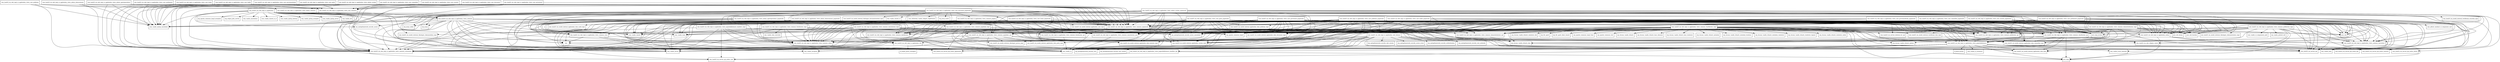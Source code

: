 digraph citizen_intelligence_agency_2018_10_18_SNAPSHOT_package_dependencies {
  node [shape = box, fontsize=10.0];
  com_hack23_cia_web_impl_ui_application -> com_hack23_cia_model_internal_application_system_impl;
  com_hack23_cia_web_impl_ui_application -> com_hack23_cia_service_api;
  com_hack23_cia_web_impl_ui_application -> com_hack23_cia_service_api_action_application;
  com_hack23_cia_web_impl_ui_application -> com_hack23_cia_service_api_action_common;
  com_hack23_cia_web_impl_ui_application -> com_hack23_cia_web_impl_ui_application_util;
  com_hack23_cia_web_impl_ui_application -> com_hack23_cia_web_impl_ui_application_views_common;
  com_hack23_cia_web_impl_ui_application -> com_hack23_cia_web_impl_ui_application_views_common_viewnames;
  com_hack23_cia_web_impl_ui_application -> com_vaadin_annotations;
  com_hack23_cia_web_impl_ui_application -> com_vaadin_navigator;
  com_hack23_cia_web_impl_ui_application -> com_vaadin_server;
  com_hack23_cia_web_impl_ui_application -> com_vaadin_shared;
  com_hack23_cia_web_impl_ui_application -> com_vaadin_shared_ui_ui;
  com_hack23_cia_web_impl_ui_application -> com_vaadin_spring_annotation;
  com_hack23_cia_web_impl_ui_application -> com_vaadin_spring_internal;
  com_hack23_cia_web_impl_ui_application -> com_vaadin_spring_navigator;
  com_hack23_cia_web_impl_ui_application -> com_vaadin_spring_server;
  com_hack23_cia_web_impl_ui_application -> com_vaadin_ui;
  com_hack23_cia_web_impl_ui_application -> com_vaadin_util;
  com_hack23_cia_web_impl_ui_application -> java_lang_invoke;
  com_hack23_cia_web_impl_ui_application -> org_apache_commons_lang3_exception;
  com_hack23_cia_web_impl_ui_application -> org_eclipse_jetty_servlet;
  com_hack23_cia_web_impl_ui_application -> org_springframework_security_access;
  com_hack23_cia_web_impl_ui_application_action -> com_hack23_cia_model_internal_application_system_impl;
  com_hack23_cia_web_impl_ui_application_action -> com_hack23_cia_service_api;
  com_hack23_cia_web_impl_ui_application_action -> com_hack23_cia_service_api_action_application;
  com_hack23_cia_web_impl_ui_application_action -> com_hack23_cia_service_api_action_common;
  com_hack23_cia_web_impl_ui_application_action -> com_hack23_cia_web_impl_ui_application_util;
  com_hack23_cia_web_impl_ui_application_action -> java_lang;
  com_hack23_cia_web_impl_ui_application_util -> com_vaadin_server;
  com_hack23_cia_web_impl_ui_application_util -> nl_basjes_parse_useragent;
  com_hack23_cia_web_impl_ui_application_util -> org_springframework_security_core;
  com_hack23_cia_web_impl_ui_application_util -> org_springframework_security_core_context;
  com_hack23_cia_web_impl_ui_application_views_admin_agentoperations -> com_hack23_cia_web_impl_ui_application_views_admin_common;
  com_hack23_cia_web_impl_ui_application_views_admin_agentoperations -> com_hack23_cia_web_impl_ui_application_views_common_pagemode;
  com_hack23_cia_web_impl_ui_application_views_admin_agentoperations -> com_hack23_cia_web_impl_ui_application_views_common_viewnames;
  com_hack23_cia_web_impl_ui_application_views_admin_agentoperations -> com_vaadin_spring_annotation;
  com_hack23_cia_web_impl_ui_application_views_admin_agentoperations_pagemode -> com_hack23_cia_model_internal_application_data_impl;
  com_hack23_cia_web_impl_ui_application_views_admin_agentoperations_pagemode -> com_hack23_cia_model_internal_application_system_impl;
  com_hack23_cia_web_impl_ui_application_views_admin_agentoperations_pagemode -> com_hack23_cia_web_impl_ui_application_action;
  com_hack23_cia_web_impl_ui_application_views_admin_agentoperations_pagemode -> com_hack23_cia_web_impl_ui_application_views_common_labelfactory;
  com_hack23_cia_web_impl_ui_application_views_admin_agentoperations_pagemode -> com_hack23_cia_web_impl_ui_application_views_common_menufactory_api;
  com_hack23_cia_web_impl_ui_application_views_admin_agentoperations_pagemode -> com_hack23_cia_web_impl_ui_application_views_common_pagemode;
  com_hack23_cia_web_impl_ui_application_views_admin_agentoperations_pagemode -> com_hack23_cia_web_impl_ui_application_views_common_rows;
  com_hack23_cia_web_impl_ui_application_views_admin_agentoperations_pagemode -> com_hack23_cia_web_impl_ui_application_views_common_sizing;
  com_hack23_cia_web_impl_ui_application_views_admin_agentoperations_pagemode -> com_hack23_cia_web_impl_ui_application_views_common_viewnames;
  com_hack23_cia_web_impl_ui_application_views_admin_agentoperations_pagemode -> com_hack23_cia_web_impl_ui_application_views_pageclicklistener;
  com_hack23_cia_web_impl_ui_application_views_admin_agentoperations_pagemode -> com;
  com_hack23_cia_web_impl_ui_application_views_admin_agentoperations_pagemode -> com_vaadin_icons;
  com_hack23_cia_web_impl_ui_application_views_admin_agentoperations_pagemode -> com_vaadin_server;
  com_hack23_cia_web_impl_ui_application_views_admin_agentoperations_pagemode -> com_vaadin_shared;
  com_hack23_cia_web_impl_ui_application_views_admin_agentoperations_pagemode -> com_vaadin_ui;
  com_hack23_cia_web_impl_ui_application_views_admin_agentoperations_pagemode -> org_springframework_security_access_annotation;
  com_hack23_cia_web_impl_ui_application_views_admin_common -> com_hack23_cia_web_impl_ui_application_views_common;
  com_hack23_cia_web_impl_ui_application_views_admin_datasummary -> com_hack23_cia_web_impl_ui_application_views_admin_common;
  com_hack23_cia_web_impl_ui_application_views_admin_datasummary -> com_hack23_cia_web_impl_ui_application_views_common_pagemode;
  com_hack23_cia_web_impl_ui_application_views_admin_datasummary -> com_hack23_cia_web_impl_ui_application_views_common_viewnames;
  com_hack23_cia_web_impl_ui_application_views_admin_datasummary -> com_vaadin_spring_annotation;
  com_hack23_cia_web_impl_ui_application_views_admin_datasummary_pagemode -> com_hack23_cia_model_internal_application_data_audit_impl;
  com_hack23_cia_web_impl_ui_application_views_admin_datasummary_pagemode -> com_hack23_cia_service_api;
  com_hack23_cia_web_impl_ui_application_views_admin_datasummary_pagemode -> com_hack23_cia_service_api_action_admin;
  com_hack23_cia_web_impl_ui_application_views_admin_datasummary_pagemode -> com_hack23_cia_web_impl_ui_application_views_common_converters;
  com_hack23_cia_web_impl_ui_application_views_admin_datasummary_pagemode -> com_hack23_cia_web_impl_ui_application_views_common_gridfactory_api;
  com_hack23_cia_web_impl_ui_application_views_admin_datasummary_pagemode -> com_hack23_cia_web_impl_ui_application_views_common_labelfactory;
  com_hack23_cia_web_impl_ui_application_views_admin_datasummary_pagemode -> com_hack23_cia_web_impl_ui_application_views_common_menufactory_api;
  com_hack23_cia_web_impl_ui_application_views_admin_datasummary_pagemode -> com_hack23_cia_web_impl_ui_application_views_common_pagemode;
  com_hack23_cia_web_impl_ui_application_views_admin_datasummary_pagemode -> com_hack23_cia_web_impl_ui_application_views_common_rows;
  com_hack23_cia_web_impl_ui_application_views_admin_datasummary_pagemode -> com_hack23_cia_web_impl_ui_application_views_common_sizing;
  com_hack23_cia_web_impl_ui_application_views_admin_datasummary_pagemode -> com_hack23_cia_web_impl_ui_application_views_common_viewnames;
  com_hack23_cia_web_impl_ui_application_views_admin_datasummary_pagemode -> com_hack23_cia_web_impl_ui_application_views_pageclicklistener;
  com_hack23_cia_web_impl_ui_application_views_admin_datasummary_pagemode -> com;
  com_hack23_cia_web_impl_ui_application_views_admin_datasummary_pagemode -> com_vaadin_icons;
  com_hack23_cia_web_impl_ui_application_views_admin_datasummary_pagemode -> com_vaadin_server;
  com_hack23_cia_web_impl_ui_application_views_admin_datasummary_pagemode -> com_vaadin_shared;
  com_hack23_cia_web_impl_ui_application_views_admin_datasummary_pagemode -> com_vaadin_ui;
  com_hack23_cia_web_impl_ui_application_views_admin_datasummary_pagemode -> org_apache_commons_lang3;
  com_hack23_cia_web_impl_ui_application_views_admin_datasummary_pagemode -> org_springframework_security_access_annotation;
  com_hack23_cia_web_impl_ui_application_views_admin_system -> com_hack23_cia_web_impl_ui_application_views_admin_common;
  com_hack23_cia_web_impl_ui_application_views_admin_system -> com_hack23_cia_web_impl_ui_application_views_common_pagemode;
  com_hack23_cia_web_impl_ui_application_views_admin_system -> com_hack23_cia_web_impl_ui_application_views_common_viewnames;
  com_hack23_cia_web_impl_ui_application_views_admin_system -> com_vaadin_spring_annotation;
  com_hack23_cia_web_impl_ui_application_views_admin_system_pagemode -> com_hack23_cia_model_external_worldbank_countries_impl;
  com_hack23_cia_web_impl_ui_application_views_admin_system_pagemode -> com_hack23_cia_model_internal_application_system_impl;
  com_hack23_cia_web_impl_ui_application_views_admin_system_pagemode -> com_hack23_cia_model_internal_application_user_impl;
  com_hack23_cia_web_impl_ui_application_views_admin_system_pagemode -> com_hack23_cia_service_api;
  com_hack23_cia_web_impl_ui_application_views_admin_system_pagemode -> com_hack23_cia_service_api_action_admin;
  com_hack23_cia_web_impl_ui_application_views_admin_system_pagemode -> com_hack23_cia_web_impl_ui_application_action;
  com_hack23_cia_web_impl_ui_application_views_admin_system_pagemode -> com_hack23_cia_web_impl_ui_application_views_common_chartfactory_api;
  com_hack23_cia_web_impl_ui_application_views_admin_system_pagemode -> com_hack23_cia_web_impl_ui_application_views_common_converters;
  com_hack23_cia_web_impl_ui_application_views_admin_system_pagemode -> com_hack23_cia_web_impl_ui_application_views_common_formfactory_api;
  com_hack23_cia_web_impl_ui_application_views_admin_system_pagemode -> com_hack23_cia_web_impl_ui_application_views_common_gridfactory_api;
  com_hack23_cia_web_impl_ui_application_views_admin_system_pagemode -> com_hack23_cia_web_impl_ui_application_views_common_labelfactory;
  com_hack23_cia_web_impl_ui_application_views_admin_system_pagemode -> com_hack23_cia_web_impl_ui_application_views_common_menufactory_api;
  com_hack23_cia_web_impl_ui_application_views_admin_system_pagemode -> com_hack23_cia_web_impl_ui_application_views_common_pagemode;
  com_hack23_cia_web_impl_ui_application_views_admin_system_pagemode -> com_hack23_cia_web_impl_ui_application_views_common_paging;
  com_hack23_cia_web_impl_ui_application_views_admin_system_pagemode -> com_hack23_cia_web_impl_ui_application_views_common_rows;
  com_hack23_cia_web_impl_ui_application_views_admin_system_pagemode -> com_hack23_cia_web_impl_ui_application_views_common_sizing;
  com_hack23_cia_web_impl_ui_application_views_admin_system_pagemode -> com_hack23_cia_web_impl_ui_application_views_common_viewnames;
  com_hack23_cia_web_impl_ui_application_views_admin_system_pagemode -> com_hack23_cia_web_impl_ui_application_views_pageclicklistener;
  com_hack23_cia_web_impl_ui_application_views_admin_system_pagemode -> com;
  com_hack23_cia_web_impl_ui_application_views_admin_system_pagemode -> com_vaadin_icons;
  com_hack23_cia_web_impl_ui_application_views_admin_system_pagemode -> com_vaadin_server;
  com_hack23_cia_web_impl_ui_application_views_admin_system_pagemode -> com_vaadin_shared;
  com_hack23_cia_web_impl_ui_application_views_admin_system_pagemode -> com_vaadin_ui;
  com_hack23_cia_web_impl_ui_application_views_admin_system_pagemode -> org_springframework_security_access_annotation;
  com_hack23_cia_web_impl_ui_application_views_common -> com_hack23_cia_service_api_action_application;
  com_hack23_cia_web_impl_ui_application_views_common -> com_hack23_cia_web_impl_ui_application_action;
  com_hack23_cia_web_impl_ui_application_views_common -> com_hack23_cia_web_impl_ui_application_util;
  com_hack23_cia_web_impl_ui_application_views_common -> com_hack23_cia_web_impl_ui_application_views_common_labelfactory;
  com_hack23_cia_web_impl_ui_application_views_common -> com_hack23_cia_web_impl_ui_application_views_common_menufactory_api;
  com_hack23_cia_web_impl_ui_application_views_common -> com_hack23_cia_web_impl_ui_application_views_common_pagelinks_api;
  com_hack23_cia_web_impl_ui_application_views_common -> com_hack23_cia_web_impl_ui_application_views_common_pagemode;
  com_hack23_cia_web_impl_ui_application_views_common -> com_hack23_cia_web_impl_ui_application_views_common_sizing;
  com_hack23_cia_web_impl_ui_application_views_common -> com_hack23_cia_web_impl_ui_application_views_common_viewnames;
  com_hack23_cia_web_impl_ui_application_views_common -> com_hack23_cia_web_impl_ui_application_views_pageclicklistener;
  com_hack23_cia_web_impl_ui_application_views_common -> com_vaadin_icons;
  com_hack23_cia_web_impl_ui_application_views_common -> com_vaadin_navigator;
  com_hack23_cia_web_impl_ui_application_views_common -> com_vaadin_server;
  com_hack23_cia_web_impl_ui_application_views_common -> com_vaadin_shared;
  com_hack23_cia_web_impl_ui_application_views_common -> com_vaadin_spring_annotation;
  com_hack23_cia_web_impl_ui_application_views_common -> com_vaadin_ui;
  com_hack23_cia_web_impl_ui_application_views_common -> org_jsoup;
  com_hack23_cia_web_impl_ui_application_views_common -> org_jsoup_safety;
  com_hack23_cia_web_impl_ui_application_views_common -> org_springframework_security_access;
  com_hack23_cia_web_impl_ui_application_views_common_chartfactory_api -> com_hack23_cia_model_internal_application_data_committee_impl;
  com_hack23_cia_web_impl_ui_application_views_common_chartfactory_api -> com_hack23_cia_model_internal_application_data_impl;
  com_hack23_cia_web_impl_ui_application_views_common_chartfactory_api -> com_hack23_cia_web_widgets_charts;
  com_hack23_cia_web_impl_ui_application_views_common_chartfactory_api -> com_vaadin_ui;
  com_hack23_cia_web_impl_ui_application_views_common_chartfactory_api -> java_lang;
  com_hack23_cia_web_impl_ui_application_views_common_chartfactory_api -> org_dussan_vaadin_dcharts_data;
  com_hack23_cia_web_impl_ui_application_views_common_chartfactory_api -> org_dussan_vaadin_dcharts_options;
  com_hack23_cia_web_impl_ui_application_views_common_chartfactory_impl -> com_hack23_cia_model_external_riksdagen_person_impl;
  com_hack23_cia_web_impl_ui_application_views_common_chartfactory_impl -> com_hack23_cia_model_external_worldbank_data_impl;
  com_hack23_cia_web_impl_ui_application_views_common_chartfactory_impl -> com_hack23_cia_model_internal_application_data_committee_impl;
  com_hack23_cia_web_impl_ui_application_views_common_chartfactory_impl -> com_hack23_cia_model_internal_application_data_document_impl;
  com_hack23_cia_web_impl_ui_application_views_common_chartfactory_impl -> com_hack23_cia_model_internal_application_data_impl;
  com_hack23_cia_web_impl_ui_application_views_common_chartfactory_impl -> com_hack23_cia_model_internal_application_data_ministry_impl;
  com_hack23_cia_web_impl_ui_application_views_common_chartfactory_impl -> com_hack23_cia_model_internal_application_data_party_impl;
  com_hack23_cia_web_impl_ui_application_views_common_chartfactory_impl -> com_hack23_cia_service_api;
  com_hack23_cia_web_impl_ui_application_views_common_chartfactory_impl -> com_hack23_cia_service_external_esv_api;
  com_hack23_cia_web_impl_ui_application_views_common_chartfactory_impl -> com_hack23_cia_web_impl_ui_application_views_common_chartfactory_api;
  com_hack23_cia_web_impl_ui_application_views_common_chartfactory_impl -> com_hack23_cia_web_impl_ui_application_views_common_dataseriesfactory_api;
  com_hack23_cia_web_impl_ui_application_views_common_chartfactory_impl -> com_hack23_cia_web_impl_ui_application_views_common_sizing;
  com_hack23_cia_web_impl_ui_application_views_common_chartfactory_impl -> com_hack23_cia_web_widgets_charts;
  com_hack23_cia_web_impl_ui_application_views_common_chartfactory_impl -> com_vaadin_server;
  com_hack23_cia_web_impl_ui_application_views_common_chartfactory_impl -> com_vaadin_ui;
  com_hack23_cia_web_impl_ui_application_views_common_chartfactory_impl -> java_lang;
  com_hack23_cia_web_impl_ui_application_views_common_chartfactory_impl -> java_lang_invoke;
  com_hack23_cia_web_impl_ui_application_views_common_chartfactory_impl -> java_util;
  com_hack23_cia_web_impl_ui_application_views_common_chartfactory_impl -> java_util_function;
  com_hack23_cia_web_impl_ui_application_views_common_chartfactory_impl -> java_util_stream;
  com_hack23_cia_web_impl_ui_application_views_common_chartfactory_impl -> org_apache_commons_lang3;
  com_hack23_cia_web_impl_ui_application_views_common_chartfactory_impl -> org_apache_commons_lang3_time;
  com_hack23_cia_web_impl_ui_application_views_common_chartfactory_impl -> org_apache_commons_text;
  com_hack23_cia_web_impl_ui_application_views_common_chartfactory_impl -> org_dussan_vaadin_dcharts;
  com_hack23_cia_web_impl_ui_application_views_common_chartfactory_impl -> org_dussan_vaadin_dcharts_base_elements;
  com_hack23_cia_web_impl_ui_application_views_common_chartfactory_impl -> org_dussan_vaadin_dcharts_base_renderers;
  com_hack23_cia_web_impl_ui_application_views_common_chartfactory_impl -> org_dussan_vaadin_dcharts_data;
  com_hack23_cia_web_impl_ui_application_views_common_chartfactory_impl -> org_dussan_vaadin_dcharts_metadata;
  com_hack23_cia_web_impl_ui_application_views_common_chartfactory_impl -> org_dussan_vaadin_dcharts_metadata_locations;
  com_hack23_cia_web_impl_ui_application_views_common_chartfactory_impl -> org_dussan_vaadin_dcharts_metadata_renderers;
  com_hack23_cia_web_impl_ui_application_views_common_chartfactory_impl -> org_dussan_vaadin_dcharts_options;
  com_hack23_cia_web_impl_ui_application_views_common_chartfactory_impl -> org_dussan_vaadin_dcharts_renderers_legend;
  com_hack23_cia_web_impl_ui_application_views_common_chartfactory_impl -> org_dussan_vaadin_dcharts_renderers_series;
  com_hack23_cia_web_impl_ui_application_views_common_chartfactory_impl -> org_dussan_vaadin_dcharts_renderers_tick;
  com_hack23_cia_web_impl_ui_application_views_common_chartfactory_impl -> org_tltv_gantt;
  com_hack23_cia_web_impl_ui_application_views_common_chartfactory_impl -> org_tltv_gantt_client_shared;
  com_hack23_cia_web_impl_ui_application_views_common_converters -> com_vaadin_data;
  com_hack23_cia_web_impl_ui_application_views_common_converters -> java_lang;
  com_hack23_cia_web_impl_ui_application_views_common_dataseriesfactory_api -> org_dussan_vaadin_dcharts_data;
  com_hack23_cia_web_impl_ui_application_views_common_dataseriesfactory_impl -> com_hack23_cia_model_external_riksdagen_dokumentstatus_impl;
  com_hack23_cia_web_impl_ui_application_views_common_dataseriesfactory_impl -> com_hack23_cia_model_internal_application_data_committee_impl;
  com_hack23_cia_web_impl_ui_application_views_common_dataseriesfactory_impl -> com_hack23_cia_model_internal_application_data_ministry_impl;
  com_hack23_cia_web_impl_ui_application_views_common_dataseriesfactory_impl -> com_hack23_cia_model_internal_application_data_party_impl;
  com_hack23_cia_web_impl_ui_application_views_common_dataseriesfactory_impl -> com_hack23_cia_service_api;
  com_hack23_cia_web_impl_ui_application_views_common_dataseriesfactory_impl -> com_hack23_cia_web_impl_ui_application_views_common_dataseriesfactory_api;
  com_hack23_cia_web_impl_ui_application_views_common_dataseriesfactory_impl -> java_lang_invoke;
  com_hack23_cia_web_impl_ui_application_views_common_dataseriesfactory_impl -> java_util;
  com_hack23_cia_web_impl_ui_application_views_common_dataseriesfactory_impl -> java_util_function;
  com_hack23_cia_web_impl_ui_application_views_common_dataseriesfactory_impl -> java_util_stream;
  com_hack23_cia_web_impl_ui_application_views_common_dataseriesfactory_impl -> org_dussan_vaadin_dcharts_data;
  com_hack23_cia_web_impl_ui_application_views_common_formfactory_api -> com_vaadin_ui;
  com_hack23_cia_web_impl_ui_application_views_common_formfactory_impl -> com_hack23_cia_web_impl_ui_application_views_common_formfactory_api;
  com_hack23_cia_web_impl_ui_application_views_common_formfactory_impl -> com_hack23_cia_web_impl_ui_application_views_common_sizing;
  com_hack23_cia_web_impl_ui_application_views_common_formfactory_impl -> com_hack23_cia_web_impl_ui_application_views_pageclicklistener;
  com_hack23_cia_web_impl_ui_application_views_common_formfactory_impl -> com_vaadin_data;
  com_hack23_cia_web_impl_ui_application_views_common_formfactory_impl -> com_vaadin_data_converter;
  com_hack23_cia_web_impl_ui_application_views_common_formfactory_impl -> com_vaadin_icons;
  com_hack23_cia_web_impl_ui_application_views_common_formfactory_impl -> com_vaadin_server;
  com_hack23_cia_web_impl_ui_application_views_common_formfactory_impl -> com_vaadin_shared;
  com_hack23_cia_web_impl_ui_application_views_common_formfactory_impl -> com_vaadin_ui;
  com_hack23_cia_web_impl_ui_application_views_common_formfactory_impl -> java_lang_invoke;
  com_hack23_cia_web_impl_ui_application_views_common_gridfactory_api -> com_hack23_cia_web_impl_ui_application_views_common_converters;
  com_hack23_cia_web_impl_ui_application_views_common_gridfactory_api -> com_hack23_cia_web_impl_ui_application_views_pageclicklistener;
  com_hack23_cia_web_impl_ui_application_views_common_gridfactory_api -> com_vaadin_ui;
  com_hack23_cia_web_impl_ui_application_views_common_gridfactory_impl -> com_hack23_cia_web_impl_ui_application_views_common_converters;
  com_hack23_cia_web_impl_ui_application_views_common_gridfactory_impl -> com_hack23_cia_web_impl_ui_application_views_common_gridfactory_api;
  com_hack23_cia_web_impl_ui_application_views_common_gridfactory_impl -> com_hack23_cia_web_impl_ui_application_views_common_sizing;
  com_hack23_cia_web_impl_ui_application_views_common_gridfactory_impl -> com_hack23_cia_web_impl_ui_application_views_pageclicklistener;
  com_hack23_cia_web_impl_ui_application_views_common_gridfactory_impl -> com_vaadin_data;
  com_hack23_cia_web_impl_ui_application_views_common_gridfactory_impl -> com_vaadin_event_selection;
  com_hack23_cia_web_impl_ui_application_views_common_gridfactory_impl -> com_vaadin_shared;
  com_hack23_cia_web_impl_ui_application_views_common_gridfactory_impl -> com_vaadin_ui;
  com_hack23_cia_web_impl_ui_application_views_common_gridfactory_impl -> com_vaadin_ui_components_grid;
  com_hack23_cia_web_impl_ui_application_views_common_gridfactory_impl -> java_lang;
  com_hack23_cia_web_impl_ui_application_views_common_gridfactory_impl -> java_lang_invoke;
  com_hack23_cia_web_impl_ui_application_views_common_gridfactory_impl -> java_util;
  com_hack23_cia_web_impl_ui_application_views_common_gridfactory_impl -> java_util_function;
  com_hack23_cia_web_impl_ui_application_views_common_gridfactory_impl -> java_util_stream;
  com_hack23_cia_web_impl_ui_application_views_common_gridfactory_impl -> org_vaadin_gridutil_cell;
  com_hack23_cia_web_impl_ui_application_views_common_labelfactory -> com_hack23_cia_web_impl_ui_application_views_common_sizing;
  com_hack23_cia_web_impl_ui_application_views_common_labelfactory -> com_vaadin_ui;
  com_hack23_cia_web_impl_ui_application_views_common_menufactory_api -> com_vaadin_ui;
  com_hack23_cia_web_impl_ui_application_views_common_menufactory_impl -> com_hack23_cia_model_internal_application_data_impl;
  com_hack23_cia_web_impl_ui_application_views_common_menufactory_impl -> com_hack23_cia_service_api;
  com_hack23_cia_web_impl_ui_application_views_common_menufactory_impl -> com_hack23_cia_web_impl_ui_application_util;
  com_hack23_cia_web_impl_ui_application_views_common_menufactory_impl -> com_hack23_cia_web_impl_ui_application_views_common_menufactory_api;
  com_hack23_cia_web_impl_ui_application_views_common_menufactory_impl -> com_hack23_cia_web_impl_ui_application_views_common_pagelinks_api;
  com_hack23_cia_web_impl_ui_application_views_common_menufactory_impl -> com_hack23_cia_web_impl_ui_application_views_common_rows;
  com_hack23_cia_web_impl_ui_application_views_common_menufactory_impl -> com_hack23_cia_web_impl_ui_application_views_common_sizing;
  com_hack23_cia_web_impl_ui_application_views_common_menufactory_impl -> com_hack23_cia_web_impl_ui_application_views_common_viewnames;
  com_hack23_cia_web_impl_ui_application_views_common_menufactory_impl -> com;
  com_hack23_cia_web_impl_ui_application_views_common_menufactory_impl -> com_vaadin_icons;
  com_hack23_cia_web_impl_ui_application_views_common_menufactory_impl -> com_vaadin_server;
  com_hack23_cia_web_impl_ui_application_views_common_menufactory_impl -> com_vaadin_shared;
  com_hack23_cia_web_impl_ui_application_views_common_menufactory_impl -> com_vaadin_ui;
  com_hack23_cia_web_impl_ui_application_views_common_menufactory_impl -> java_lang_invoke;
  com_hack23_cia_web_impl_ui_application_views_common_menufactory_impl -> java_util_function;
  com_hack23_cia_web_impl_ui_application_views_common_menufactory_impl -> java_util_stream;
  com_hack23_cia_web_impl_ui_application_views_common_pagelinks_api -> com_hack23_cia_model_external_riksdagen_person_impl;
  com_hack23_cia_web_impl_ui_application_views_common_pagelinks_api -> com_hack23_cia_model_internal_application_data_committee_impl;
  com_hack23_cia_web_impl_ui_application_views_common_pagelinks_api -> com_hack23_cia_model_internal_application_data_ministry_impl;
  com_hack23_cia_web_impl_ui_application_views_common_pagelinks_api -> com_hack23_cia_model_internal_application_data_party_impl;
  com_hack23_cia_web_impl_ui_application_views_common_pagelinks_api -> com_hack23_cia_web_impl_ui_application_views_common_viewnames;
  com_hack23_cia_web_impl_ui_application_views_common_pagelinks_api -> com_vaadin_navigator;
  com_hack23_cia_web_impl_ui_application_views_common_pagelinks_api -> com_vaadin_ui;
  com_hack23_cia_web_impl_ui_application_views_common_pagelinks_impl -> com_hack23_cia_model_external_riksdagen_person_impl;
  com_hack23_cia_web_impl_ui_application_views_common_pagelinks_impl -> com_hack23_cia_model_internal_application_data_committee_impl;
  com_hack23_cia_web_impl_ui_application_views_common_pagelinks_impl -> com_hack23_cia_model_internal_application_data_ministry_impl;
  com_hack23_cia_web_impl_ui_application_views_common_pagelinks_impl -> com_hack23_cia_model_internal_application_data_party_impl;
  com_hack23_cia_web_impl_ui_application_views_common_pagelinks_impl -> com_hack23_cia_web_impl_ui_application_action;
  com_hack23_cia_web_impl_ui_application_views_common_pagelinks_impl -> com_hack23_cia_web_impl_ui_application_views_common_pagelinks_api;
  com_hack23_cia_web_impl_ui_application_views_common_pagelinks_impl -> com_hack23_cia_web_impl_ui_application_views_common_viewnames;
  com_hack23_cia_web_impl_ui_application_views_common_pagelinks_impl -> com_vaadin_icons;
  com_hack23_cia_web_impl_ui_application_views_common_pagelinks_impl -> com_vaadin_server;
  com_hack23_cia_web_impl_ui_application_views_common_pagelinks_impl -> com_vaadin_ui;
  com_hack23_cia_web_impl_ui_application_views_common_pagemode -> com_hack23_cia_model_internal_application_system_impl;
  com_hack23_cia_web_impl_ui_application_views_common_pagemode -> com_hack23_cia_service_api;
  com_hack23_cia_web_impl_ui_application_views_common_pagemode -> com_hack23_cia_service_api_action_application;
  com_hack23_cia_web_impl_ui_application_views_common_pagemode -> com_hack23_cia_web_impl_ui_application_action;
  com_hack23_cia_web_impl_ui_application_views_common_pagemode -> com_hack23_cia_web_impl_ui_application_views_common_chartfactory_api;
  com_hack23_cia_web_impl_ui_application_views_common_pagemode -> com_hack23_cia_web_impl_ui_application_views_common_formfactory_api;
  com_hack23_cia_web_impl_ui_application_views_common_pagemode -> com_hack23_cia_web_impl_ui_application_views_common_gridfactory_api;
  com_hack23_cia_web_impl_ui_application_views_common_pagemode -> com_hack23_cia_web_impl_ui_application_views_common_labelfactory;
  com_hack23_cia_web_impl_ui_application_views_common_pagemode -> com_hack23_cia_web_impl_ui_application_views_common_menufactory_api;
  com_hack23_cia_web_impl_ui_application_views_common_pagemode -> com_hack23_cia_web_impl_ui_application_views_common_pagelinks_api;
  com_hack23_cia_web_impl_ui_application_views_common_pagemode -> com_hack23_cia_web_impl_ui_application_views_common_rows;
  com_hack23_cia_web_impl_ui_application_views_common_pagemode -> com_hack23_cia_web_impl_ui_application_views_common_sizing;
  com_hack23_cia_web_impl_ui_application_views_common_pagemode -> com_hack23_cia_web_impl_ui_application_views_common_viewnames;
  com_hack23_cia_web_impl_ui_application_views_common_pagemode -> com_hack23_cia_web_impl_ui_application_views_pageclicklistener;
  com_hack23_cia_web_impl_ui_application_views_common_pagemode -> com;
  com_hack23_cia_web_impl_ui_application_views_common_pagemode -> com_vaadin_icons;
  com_hack23_cia_web_impl_ui_application_views_common_pagemode -> com_vaadin_server;
  com_hack23_cia_web_impl_ui_application_views_common_pagemode -> com_vaadin_ui;
  com_hack23_cia_web_impl_ui_application_views_common_pagemode -> org_apache_commons_lang3;
  com_hack23_cia_web_impl_ui_application_views_common_pagemode -> org_springframework_security_access_annotation;
  com_hack23_cia_web_impl_ui_application_views_common_paging -> com_hack23_cia_web_impl_ui_application_views_common_pagelinks_api;
  com_hack23_cia_web_impl_ui_application_views_common_paging -> com_hack23_cia_web_impl_ui_application_views_common_pagelinks_impl;
  com_hack23_cia_web_impl_ui_application_views_common_paging -> com_hack23_cia_web_impl_ui_application_views_common_sizing;
  com_hack23_cia_web_impl_ui_application_views_common_paging -> com_vaadin_ui;
  com_hack23_cia_web_impl_ui_application_views_common_rows -> com_hack23_cia_web_impl_ui_application_views_common_sizing;
  com_hack23_cia_web_impl_ui_application_views_common_rows -> com;
  com_hack23_cia_web_impl_ui_application_views_common_rows -> com_vaadin_server;
  com_hack23_cia_web_impl_ui_application_views_common_rows -> com_vaadin_ui;
  com_hack23_cia_web_impl_ui_application_views_pageclicklistener -> com_hack23_cia_model_internal_application_data_impl;
  com_hack23_cia_web_impl_ui_application_views_pageclicklistener -> com_hack23_cia_service_api;
  com_hack23_cia_web_impl_ui_application_views_pageclicklistener -> com_hack23_cia_service_api_action_admin;
  com_hack23_cia_web_impl_ui_application_views_pageclicklistener -> com_hack23_cia_service_api_action_application;
  com_hack23_cia_web_impl_ui_application_views_pageclicklistener -> com_hack23_cia_service_api_action_common;
  com_hack23_cia_web_impl_ui_application_views_pageclicklistener -> com_hack23_cia_service_api_action_kpi;
  com_hack23_cia_web_impl_ui_application_views_pageclicklistener -> com_hack23_cia_service_api_action_user;
  com_hack23_cia_web_impl_ui_application_views_pageclicklistener -> com_hack23_cia_web_impl_ui_application_views_common_viewnames;
  com_hack23_cia_web_impl_ui_application_views_pageclicklistener -> com_hack23_cia_web_impl_ui_application_views_pageclicklisteners_handlers_api;
  com_hack23_cia_web_impl_ui_application_views_pageclicklistener -> com_vaadin_data;
  com_hack23_cia_web_impl_ui_application_views_pageclicklistener -> com_vaadin_event_selection;
  com_hack23_cia_web_impl_ui_application_views_pageclicklistener -> com_vaadin_navigator;
  com_hack23_cia_web_impl_ui_application_views_pageclicklistener -> com_vaadin_server;
  com_hack23_cia_web_impl_ui_application_views_pageclicklistener -> com_vaadin_ui;
  com_hack23_cia_web_impl_ui_application_views_pageclicklistener -> com_vaadin_ui_renderers;
  com_hack23_cia_web_impl_ui_application_views_pageclicklistener -> fi_jasoft_qrcode;
  com_hack23_cia_web_impl_ui_application_views_pageclicklistener -> java_lang;
  com_hack23_cia_web_impl_ui_application_views_pageclicklisteners_handlers_api -> com_hack23_cia_service_api_action_user;
  com_hack23_cia_web_impl_ui_application_views_pageclicklisteners_handlers_api -> java_lang;
  com_hack23_cia_web_impl_ui_application_views_pageclicklisteners_handlers_impl -> com_hack23_cia_model_external_riksdagen_dokumentlista_impl;
  com_hack23_cia_web_impl_ui_application_views_pageclicklisteners_handlers_impl -> com_hack23_cia_service_api_action_user;
  com_hack23_cia_web_impl_ui_application_views_pageclicklisteners_handlers_impl -> com_hack23_cia_web_impl_ui_application_views_common_converters;
  com_hack23_cia_web_impl_ui_application_views_pageclicklisteners_handlers_impl -> com_hack23_cia_web_impl_ui_application_views_common_gridfactory_api;
  com_hack23_cia_web_impl_ui_application_views_pageclicklisteners_handlers_impl -> com_hack23_cia_web_impl_ui_application_views_common_sizing;
  com_hack23_cia_web_impl_ui_application_views_pageclicklisteners_handlers_impl -> com_hack23_cia_web_impl_ui_application_views_common_viewnames;
  com_hack23_cia_web_impl_ui_application_views_pageclicklisteners_handlers_impl -> com_hack23_cia_web_impl_ui_application_views_pageclicklistener;
  com_hack23_cia_web_impl_ui_application_views_pageclicklisteners_handlers_impl -> com_hack23_cia_web_impl_ui_application_views_pageclicklisteners_handlers_api;
  com_hack23_cia_web_impl_ui_application_views_pageclicklisteners_handlers_impl -> com_vaadin_ui;
  com_hack23_cia_web_impl_ui_application_views_user_ballot -> com_hack23_cia_web_impl_ui_application_views_common_pagemode;
  com_hack23_cia_web_impl_ui_application_views_user_ballot -> com_hack23_cia_web_impl_ui_application_views_common_viewnames;
  com_hack23_cia_web_impl_ui_application_views_user_ballot -> com_hack23_cia_web_impl_ui_application_views_user_common;
  com_hack23_cia_web_impl_ui_application_views_user_ballot -> com_vaadin_spring_annotation;
  com_hack23_cia_web_impl_ui_application_views_user_ballot_pagemode -> com_hack23_cia_model_internal_application_data_committee_impl;
  com_hack23_cia_web_impl_ui_application_views_user_ballot_pagemode -> com_hack23_cia_model_internal_application_system_impl;
  com_hack23_cia_web_impl_ui_application_views_user_ballot_pagemode -> com_hack23_cia_service_api;
  com_hack23_cia_web_impl_ui_application_views_user_ballot_pagemode -> com_hack23_cia_web_impl_ui_application_action;
  com_hack23_cia_web_impl_ui_application_views_user_ballot_pagemode -> com_hack23_cia_web_impl_ui_application_views_common_chartfactory_api;
  com_hack23_cia_web_impl_ui_application_views_user_ballot_pagemode -> com_hack23_cia_web_impl_ui_application_views_common_converters;
  com_hack23_cia_web_impl_ui_application_views_user_ballot_pagemode -> com_hack23_cia_web_impl_ui_application_views_common_formfactory_api;
  com_hack23_cia_web_impl_ui_application_views_user_ballot_pagemode -> com_hack23_cia_web_impl_ui_application_views_common_gridfactory_api;
  com_hack23_cia_web_impl_ui_application_views_user_ballot_pagemode -> com_hack23_cia_web_impl_ui_application_views_common_labelfactory;
  com_hack23_cia_web_impl_ui_application_views_user_ballot_pagemode -> com_hack23_cia_web_impl_ui_application_views_common_menufactory_api;
  com_hack23_cia_web_impl_ui_application_views_user_ballot_pagemode -> com_hack23_cia_web_impl_ui_application_views_common_pagemode;
  com_hack23_cia_web_impl_ui_application_views_user_ballot_pagemode -> com_hack23_cia_web_impl_ui_application_views_common_sizing;
  com_hack23_cia_web_impl_ui_application_views_user_ballot_pagemode -> com_hack23_cia_web_impl_ui_application_views_common_viewnames;
  com_hack23_cia_web_impl_ui_application_views_user_ballot_pagemode -> com_hack23_cia_web_impl_ui_application_views_pageclicklistener;
  com_hack23_cia_web_impl_ui_application_views_user_ballot_pagemode -> com_vaadin_server;
  com_hack23_cia_web_impl_ui_application_views_user_ballot_pagemode -> com_vaadin_ui;
  com_hack23_cia_web_impl_ui_application_views_user_ballot_pagemode -> java_lang_invoke;
  com_hack23_cia_web_impl_ui_application_views_user_ballot_pagemode -> java_util_function;
  com_hack23_cia_web_impl_ui_application_views_user_ballot_pagemode -> org_apache_commons_lang3;
  com_hack23_cia_web_impl_ui_application_views_user_ballot_pagemode -> org_springframework_security_access_annotation;
  com_hack23_cia_web_impl_ui_application_views_user_committee -> com_hack23_cia_web_impl_ui_application_views_common_pagemode;
  com_hack23_cia_web_impl_ui_application_views_user_committee -> com_hack23_cia_web_impl_ui_application_views_common_viewnames;
  com_hack23_cia_web_impl_ui_application_views_user_committee -> com_hack23_cia_web_impl_ui_application_views_user_common;
  com_hack23_cia_web_impl_ui_application_views_user_committee -> com_vaadin_spring_annotation;
  com_hack23_cia_web_impl_ui_application_views_user_committee_pagemode -> com_hack23_cia_model_internal_application_data_committee_impl;
  com_hack23_cia_web_impl_ui_application_views_user_committee_pagemode -> com_hack23_cia_model_internal_application_data_document_impl;
  com_hack23_cia_web_impl_ui_application_views_user_committee_pagemode -> com_hack23_cia_model_internal_application_system_impl;
  com_hack23_cia_web_impl_ui_application_views_user_committee_pagemode -> com_hack23_cia_service_api;
  com_hack23_cia_web_impl_ui_application_views_user_committee_pagemode -> com_hack23_cia_web_impl_ui_application_action;
  com_hack23_cia_web_impl_ui_application_views_user_committee_pagemode -> com_hack23_cia_web_impl_ui_application_views_common_chartfactory_api;
  com_hack23_cia_web_impl_ui_application_views_user_committee_pagemode -> com_hack23_cia_web_impl_ui_application_views_common_converters;
  com_hack23_cia_web_impl_ui_application_views_user_committee_pagemode -> com_hack23_cia_web_impl_ui_application_views_common_dataseriesfactory_api;
  com_hack23_cia_web_impl_ui_application_views_user_committee_pagemode -> com_hack23_cia_web_impl_ui_application_views_common_formfactory_api;
  com_hack23_cia_web_impl_ui_application_views_user_committee_pagemode -> com_hack23_cia_web_impl_ui_application_views_common_gridfactory_api;
  com_hack23_cia_web_impl_ui_application_views_user_committee_pagemode -> com_hack23_cia_web_impl_ui_application_views_common_labelfactory;
  com_hack23_cia_web_impl_ui_application_views_user_committee_pagemode -> com_hack23_cia_web_impl_ui_application_views_common_menufactory_api;
  com_hack23_cia_web_impl_ui_application_views_user_committee_pagemode -> com_hack23_cia_web_impl_ui_application_views_common_pagelinks_api;
  com_hack23_cia_web_impl_ui_application_views_user_committee_pagemode -> com_hack23_cia_web_impl_ui_application_views_common_pagemode;
  com_hack23_cia_web_impl_ui_application_views_user_committee_pagemode -> com_hack23_cia_web_impl_ui_application_views_common_sizing;
  com_hack23_cia_web_impl_ui_application_views_user_committee_pagemode -> com_hack23_cia_web_impl_ui_application_views_common_viewnames;
  com_hack23_cia_web_impl_ui_application_views_user_committee_pagemode -> com_hack23_cia_web_impl_ui_application_views_pageclicklistener;
  com_hack23_cia_web_impl_ui_application_views_user_committee_pagemode -> com_hack23_cia_web_widgets_charts;
  com_hack23_cia_web_impl_ui_application_views_user_committee_pagemode -> com_vaadin_data;
  com_hack23_cia_web_impl_ui_application_views_user_committee_pagemode -> com_vaadin_shared;
  com_hack23_cia_web_impl_ui_application_views_user_committee_pagemode -> com_vaadin_ui;
  com_hack23_cia_web_impl_ui_application_views_user_committee_pagemode -> java_lang_invoke;
  com_hack23_cia_web_impl_ui_application_views_user_committee_pagemode -> java_util;
  com_hack23_cia_web_impl_ui_application_views_user_committee_pagemode -> java_util_function;
  com_hack23_cia_web_impl_ui_application_views_user_committee_pagemode -> java_util_stream;
  com_hack23_cia_web_impl_ui_application_views_user_committee_pagemode -> org_apache_commons_lang3;
  com_hack23_cia_web_impl_ui_application_views_user_committee_pagemode -> org_dussan_vaadin_dcharts_data;
  com_hack23_cia_web_impl_ui_application_views_user_committee_pagemode -> org_springframework_security_access_annotation;
  com_hack23_cia_web_impl_ui_application_views_user_common -> com_hack23_cia_web_impl_ui_application_views_common;
  com_hack23_cia_web_impl_ui_application_views_user_country -> com_hack23_cia_web_impl_ui_application_views_common_pagemode;
  com_hack23_cia_web_impl_ui_application_views_user_country -> com_hack23_cia_web_impl_ui_application_views_common_viewnames;
  com_hack23_cia_web_impl_ui_application_views_user_country -> com_hack23_cia_web_impl_ui_application_views_user_common;
  com_hack23_cia_web_impl_ui_application_views_user_country -> com_vaadin_spring_annotation;
  com_hack23_cia_web_impl_ui_application_views_user_country_pagemode -> com_hack23_cia_model_external_worldbank_data_impl;
  com_hack23_cia_web_impl_ui_application_views_user_country_pagemode -> com_hack23_cia_model_internal_application_data_impl;
  com_hack23_cia_web_impl_ui_application_views_user_country_pagemode -> com_hack23_cia_model_internal_application_system_impl;
  com_hack23_cia_web_impl_ui_application_views_user_country_pagemode -> com_hack23_cia_service_api;
  com_hack23_cia_web_impl_ui_application_views_user_country_pagemode -> com_hack23_cia_web_impl_ui_application_action;
  com_hack23_cia_web_impl_ui_application_views_user_country_pagemode -> com_hack23_cia_web_impl_ui_application_views_common_chartfactory_api;
  com_hack23_cia_web_impl_ui_application_views_user_country_pagemode -> com_hack23_cia_web_impl_ui_application_views_common_formfactory_api;
  com_hack23_cia_web_impl_ui_application_views_user_country_pagemode -> com_hack23_cia_web_impl_ui_application_views_common_menufactory_api;
  com_hack23_cia_web_impl_ui_application_views_user_country_pagemode -> com_hack23_cia_web_impl_ui_application_views_common_pagemode;
  com_hack23_cia_web_impl_ui_application_views_user_country_pagemode -> com_hack23_cia_web_impl_ui_application_views_common_viewnames;
  com_hack23_cia_web_impl_ui_application_views_user_country_pagemode -> com_vaadin_ui;
  com_hack23_cia_web_impl_ui_application_views_user_country_pagemode -> java_lang_invoke;
  com_hack23_cia_web_impl_ui_application_views_user_country_pagemode -> java_util;
  com_hack23_cia_web_impl_ui_application_views_user_country_pagemode -> java_util_function;
  com_hack23_cia_web_impl_ui_application_views_user_country_pagemode -> java_util_stream;
  com_hack23_cia_web_impl_ui_application_views_user_country_pagemode -> org_apache_commons_lang3;
  com_hack23_cia_web_impl_ui_application_views_user_country_pagemode -> org_springframework_security_access_annotation;
  com_hack23_cia_web_impl_ui_application_views_user_document -> com_hack23_cia_web_impl_ui_application_views_common_pagemode;
  com_hack23_cia_web_impl_ui_application_views_user_document -> com_hack23_cia_web_impl_ui_application_views_common_viewnames;
  com_hack23_cia_web_impl_ui_application_views_user_document -> com_hack23_cia_web_impl_ui_application_views_user_common;
  com_hack23_cia_web_impl_ui_application_views_user_document -> com_vaadin_spring_annotation;
  com_hack23_cia_web_impl_ui_application_views_user_document_pagemode -> com_hack23_cia_model_external_riksdagen_documentcontent_impl;
  com_hack23_cia_web_impl_ui_application_views_user_document_pagemode -> com_hack23_cia_model_external_riksdagen_dokumentlista_impl;
  com_hack23_cia_web_impl_ui_application_views_user_document_pagemode -> com_hack23_cia_model_external_riksdagen_dokumentstatus_impl;
  com_hack23_cia_web_impl_ui_application_views_user_document_pagemode -> com_hack23_cia_model_internal_application_system_impl;
  com_hack23_cia_web_impl_ui_application_views_user_document_pagemode -> com_hack23_cia_service_api;
  com_hack23_cia_web_impl_ui_application_views_user_document_pagemode -> com_hack23_cia_service_api_action_common;
  com_hack23_cia_web_impl_ui_application_views_user_document_pagemode -> com_hack23_cia_service_api_action_user;
  com_hack23_cia_web_impl_ui_application_views_user_document_pagemode -> com_hack23_cia_web_impl_ui_application_action;
  com_hack23_cia_web_impl_ui_application_views_user_document_pagemode -> com_hack23_cia_web_impl_ui_application_views_common_converters;
  com_hack23_cia_web_impl_ui_application_views_user_document_pagemode -> com_hack23_cia_web_impl_ui_application_views_common_formfactory_api;
  com_hack23_cia_web_impl_ui_application_views_user_document_pagemode -> com_hack23_cia_web_impl_ui_application_views_common_gridfactory_api;
  com_hack23_cia_web_impl_ui_application_views_user_document_pagemode -> com_hack23_cia_web_impl_ui_application_views_common_labelfactory;
  com_hack23_cia_web_impl_ui_application_views_user_document_pagemode -> com_hack23_cia_web_impl_ui_application_views_common_menufactory_api;
  com_hack23_cia_web_impl_ui_application_views_user_document_pagemode -> com_hack23_cia_web_impl_ui_application_views_common_pagelinks_impl;
  com_hack23_cia_web_impl_ui_application_views_user_document_pagemode -> com_hack23_cia_web_impl_ui_application_views_common_pagemode;
  com_hack23_cia_web_impl_ui_application_views_user_document_pagemode -> com_hack23_cia_web_impl_ui_application_views_common_paging;
  com_hack23_cia_web_impl_ui_application_views_user_document_pagemode -> com_hack23_cia_web_impl_ui_application_views_common_sizing;
  com_hack23_cia_web_impl_ui_application_views_user_document_pagemode -> com_hack23_cia_web_impl_ui_application_views_common_viewnames;
  com_hack23_cia_web_impl_ui_application_views_user_document_pagemode -> com_hack23_cia_web_impl_ui_application_views_pageclicklistener;
  com_hack23_cia_web_impl_ui_application_views_user_document_pagemode -> com_hack23_cia_web_impl_ui_application_views_pageclicklisteners_handlers_api;
  com_hack23_cia_web_impl_ui_application_views_user_document_pagemode -> com_hack23_cia_web_impl_ui_application_views_pageclicklisteners_handlers_impl;
  com_hack23_cia_web_impl_ui_application_views_user_document_pagemode -> com_vaadin_server;
  com_hack23_cia_web_impl_ui_application_views_user_document_pagemode -> com_vaadin_shared_ui;
  com_hack23_cia_web_impl_ui_application_views_user_document_pagemode -> com_vaadin_ui;
  com_hack23_cia_web_impl_ui_application_views_user_document_pagemode -> com_whitestein_vaadin_widgets_wtpdfviewer;
  com_hack23_cia_web_impl_ui_application_views_user_document_pagemode -> org_apache_commons_lang3;
  com_hack23_cia_web_impl_ui_application_views_user_document_pagemode -> org_jsoup;
  com_hack23_cia_web_impl_ui_application_views_user_document_pagemode -> org_jsoup_nodes;
  com_hack23_cia_web_impl_ui_application_views_user_document_pagemode -> org_jsoup_safety;
  com_hack23_cia_web_impl_ui_application_views_user_document_pagemode -> org_springframework_security_access_annotation;
  com_hack23_cia_web_impl_ui_application_views_user_goverment -> com_hack23_cia_web_impl_ui_application_views_common_pagemode;
  com_hack23_cia_web_impl_ui_application_views_user_goverment -> com_hack23_cia_web_impl_ui_application_views_common_viewnames;
  com_hack23_cia_web_impl_ui_application_views_user_goverment -> com_hack23_cia_web_impl_ui_application_views_user_common;
  com_hack23_cia_web_impl_ui_application_views_user_goverment -> com_vaadin_spring_annotation;
  com_hack23_cia_web_impl_ui_application_views_user_goverment_pagemode -> com_hack23_cia_model_internal_application_data_document_impl;
  com_hack23_cia_web_impl_ui_application_views_user_goverment_pagemode -> com_hack23_cia_model_internal_application_data_ministry_impl;
  com_hack23_cia_web_impl_ui_application_views_user_goverment_pagemode -> com_hack23_cia_model_internal_application_system_impl;
  com_hack23_cia_web_impl_ui_application_views_user_goverment_pagemode -> com_hack23_cia_service_api;
  com_hack23_cia_web_impl_ui_application_views_user_goverment_pagemode -> com_hack23_cia_web_impl_ui_application_action;
  com_hack23_cia_web_impl_ui_application_views_user_goverment_pagemode -> com_hack23_cia_web_impl_ui_application_views_common_chartfactory_api;
  com_hack23_cia_web_impl_ui_application_views_user_goverment_pagemode -> com_hack23_cia_web_impl_ui_application_views_common_converters;
  com_hack23_cia_web_impl_ui_application_views_user_goverment_pagemode -> com_hack23_cia_web_impl_ui_application_views_common_dataseriesfactory_api;
  com_hack23_cia_web_impl_ui_application_views_user_goverment_pagemode -> com_hack23_cia_web_impl_ui_application_views_common_formfactory_api;
  com_hack23_cia_web_impl_ui_application_views_user_goverment_pagemode -> com_hack23_cia_web_impl_ui_application_views_common_gridfactory_api;
  com_hack23_cia_web_impl_ui_application_views_user_goverment_pagemode -> com_hack23_cia_web_impl_ui_application_views_common_labelfactory;
  com_hack23_cia_web_impl_ui_application_views_user_goverment_pagemode -> com_hack23_cia_web_impl_ui_application_views_common_menufactory_api;
  com_hack23_cia_web_impl_ui_application_views_user_goverment_pagemode -> com_hack23_cia_web_impl_ui_application_views_common_pagelinks_api;
  com_hack23_cia_web_impl_ui_application_views_user_goverment_pagemode -> com_hack23_cia_web_impl_ui_application_views_common_pagemode;
  com_hack23_cia_web_impl_ui_application_views_user_goverment_pagemode -> com_hack23_cia_web_impl_ui_application_views_common_sizing;
  com_hack23_cia_web_impl_ui_application_views_user_goverment_pagemode -> com_hack23_cia_web_impl_ui_application_views_common_viewnames;
  com_hack23_cia_web_impl_ui_application_views_user_goverment_pagemode -> com_hack23_cia_web_impl_ui_application_views_pageclicklistener;
  com_hack23_cia_web_impl_ui_application_views_user_goverment_pagemode -> com_vaadin_ui;
  com_hack23_cia_web_impl_ui_application_views_user_goverment_pagemode -> org_apache_commons_lang3;
  com_hack23_cia_web_impl_ui_application_views_user_goverment_pagemode -> org_dussan_vaadin_dcharts_data;
  com_hack23_cia_web_impl_ui_application_views_user_goverment_pagemode -> org_springframework_security_access_annotation;
  com_hack23_cia_web_impl_ui_application_views_user_govermentbody -> com_hack23_cia_web_impl_ui_application_views_common_pagemode;
  com_hack23_cia_web_impl_ui_application_views_user_govermentbody -> com_hack23_cia_web_impl_ui_application_views_common_viewnames;
  com_hack23_cia_web_impl_ui_application_views_user_govermentbody -> com_hack23_cia_web_impl_ui_application_views_user_common;
  com_hack23_cia_web_impl_ui_application_views_user_govermentbody -> com_vaadin_spring_annotation;
  com_hack23_cia_web_impl_ui_application_views_user_govermentbody_pagemode -> com_hack23_cia_model_internal_application_system_impl;
  com_hack23_cia_web_impl_ui_application_views_user_govermentbody_pagemode -> com_hack23_cia_service_external_esv_api;
  com_hack23_cia_web_impl_ui_application_views_user_govermentbody_pagemode -> com_hack23_cia_web_impl_ui_application_action;
  com_hack23_cia_web_impl_ui_application_views_user_govermentbody_pagemode -> com_hack23_cia_web_impl_ui_application_views_common_chartfactory_api;
  com_hack23_cia_web_impl_ui_application_views_user_govermentbody_pagemode -> com_hack23_cia_web_impl_ui_application_views_common_converters;
  com_hack23_cia_web_impl_ui_application_views_user_govermentbody_pagemode -> com_hack23_cia_web_impl_ui_application_views_common_gridfactory_api;
  com_hack23_cia_web_impl_ui_application_views_user_govermentbody_pagemode -> com_hack23_cia_web_impl_ui_application_views_common_labelfactory;
  com_hack23_cia_web_impl_ui_application_views_user_govermentbody_pagemode -> com_hack23_cia_web_impl_ui_application_views_common_menufactory_api;
  com_hack23_cia_web_impl_ui_application_views_user_govermentbody_pagemode -> com_hack23_cia_web_impl_ui_application_views_common_pagemode;
  com_hack23_cia_web_impl_ui_application_views_user_govermentbody_pagemode -> com_hack23_cia_web_impl_ui_application_views_common_sizing;
  com_hack23_cia_web_impl_ui_application_views_user_govermentbody_pagemode -> com_hack23_cia_web_impl_ui_application_views_common_viewnames;
  com_hack23_cia_web_impl_ui_application_views_user_govermentbody_pagemode -> com_hack23_cia_web_impl_ui_application_views_pageclicklistener;
  com_hack23_cia_web_impl_ui_application_views_user_govermentbody_pagemode -> com_vaadin_ui;
  com_hack23_cia_web_impl_ui_application_views_user_govermentbody_pagemode -> java_lang_invoke;
  com_hack23_cia_web_impl_ui_application_views_user_govermentbody_pagemode -> java_util;
  com_hack23_cia_web_impl_ui_application_views_user_govermentbody_pagemode -> java_util_function;
  com_hack23_cia_web_impl_ui_application_views_user_govermentbody_pagemode -> java_util_stream;
  com_hack23_cia_web_impl_ui_application_views_user_govermentbody_pagemode -> org_apache_commons_lang3;
  com_hack23_cia_web_impl_ui_application_views_user_govermentbody_pagemode -> org_springframework_security_access_annotation;
  com_hack23_cia_web_impl_ui_application_views_user_home -> com_hack23_cia_web_impl_ui_application_views_common_pagemode;
  com_hack23_cia_web_impl_ui_application_views_user_home -> com_hack23_cia_web_impl_ui_application_views_common_viewnames;
  com_hack23_cia_web_impl_ui_application_views_user_home -> com_hack23_cia_web_impl_ui_application_views_user_common;
  com_hack23_cia_web_impl_ui_application_views_user_home -> com_vaadin_spring_annotation;
  com_hack23_cia_web_impl_ui_application_views_user_home_pagemode -> com_hack23_cia_model_internal_application_system_impl;
  com_hack23_cia_web_impl_ui_application_views_user_home_pagemode -> com_hack23_cia_model_internal_application_user_impl;
  com_hack23_cia_web_impl_ui_application_views_user_home_pagemode -> com_hack23_cia_service_api;
  com_hack23_cia_web_impl_ui_application_views_user_home_pagemode -> com_hack23_cia_service_api_action_application;
  com_hack23_cia_web_impl_ui_application_views_user_home_pagemode -> com_hack23_cia_service_api_action_user;
  com_hack23_cia_web_impl_ui_application_views_user_home_pagemode -> com_hack23_cia_web_impl_ui_application_action;
  com_hack23_cia_web_impl_ui_application_views_user_home_pagemode -> com_hack23_cia_web_impl_ui_application_util;
  com_hack23_cia_web_impl_ui_application_views_user_home_pagemode -> com_hack23_cia_web_impl_ui_application_views_common_converters;
  com_hack23_cia_web_impl_ui_application_views_user_home_pagemode -> com_hack23_cia_web_impl_ui_application_views_common_formfactory_api;
  com_hack23_cia_web_impl_ui_application_views_user_home_pagemode -> com_hack23_cia_web_impl_ui_application_views_common_gridfactory_api;
  com_hack23_cia_web_impl_ui_application_views_user_home_pagemode -> com_hack23_cia_web_impl_ui_application_views_common_labelfactory;
  com_hack23_cia_web_impl_ui_application_views_user_home_pagemode -> com_hack23_cia_web_impl_ui_application_views_common_menufactory_api;
  com_hack23_cia_web_impl_ui_application_views_user_home_pagemode -> com_hack23_cia_web_impl_ui_application_views_common_pagemode;
  com_hack23_cia_web_impl_ui_application_views_user_home_pagemode -> com_hack23_cia_web_impl_ui_application_views_common_rows;
  com_hack23_cia_web_impl_ui_application_views_user_home_pagemode -> com_hack23_cia_web_impl_ui_application_views_common_sizing;
  com_hack23_cia_web_impl_ui_application_views_user_home_pagemode -> com_hack23_cia_web_impl_ui_application_views_common_viewnames;
  com_hack23_cia_web_impl_ui_application_views_user_home_pagemode -> com_hack23_cia_web_impl_ui_application_views_pageclicklistener;
  com_hack23_cia_web_impl_ui_application_views_user_home_pagemode -> com;
  com_hack23_cia_web_impl_ui_application_views_user_home_pagemode -> com_vaadin_icons;
  com_hack23_cia_web_impl_ui_application_views_user_home_pagemode -> com_vaadin_navigator;
  com_hack23_cia_web_impl_ui_application_views_user_home_pagemode -> com_vaadin_server;
  com_hack23_cia_web_impl_ui_application_views_user_home_pagemode -> com_vaadin_shared;
  com_hack23_cia_web_impl_ui_application_views_user_home_pagemode -> com_vaadin_ui;
  com_hack23_cia_web_impl_ui_application_views_user_home_pagemode -> java_util;
  com_hack23_cia_web_impl_ui_application_views_user_home_pagemode -> java_util_stream;
  com_hack23_cia_web_impl_ui_application_views_user_home_pagemode -> org_apache_commons_lang3;
  com_hack23_cia_web_impl_ui_application_views_user_home_pagemode -> org_springframework_security_access_annotation;
  com_hack23_cia_web_impl_ui_application_views_user_parliament -> com_hack23_cia_web_impl_ui_application_views_common_pagemode;
  com_hack23_cia_web_impl_ui_application_views_user_parliament -> com_hack23_cia_web_impl_ui_application_views_common_viewnames;
  com_hack23_cia_web_impl_ui_application_views_user_parliament -> com_hack23_cia_web_impl_ui_application_views_user_common;
  com_hack23_cia_web_impl_ui_application_views_user_parliament -> com_vaadin_spring_annotation;
  com_hack23_cia_web_impl_ui_application_views_user_parliament_pagemode -> com_github_markash_ui_component_card;
  com_hack23_cia_web_impl_ui_application_views_user_parliament_pagemode -> com_hack23_cia_model_internal_application_data_committee_impl;
  com_hack23_cia_web_impl_ui_application_views_user_parliament_pagemode -> com_hack23_cia_model_internal_application_system_impl;
  com_hack23_cia_web_impl_ui_application_views_user_parliament_pagemode -> com_hack23_cia_service_api;
  com_hack23_cia_web_impl_ui_application_views_user_parliament_pagemode -> com_hack23_cia_service_api_action_common;
  com_hack23_cia_web_impl_ui_application_views_user_parliament_pagemode -> com_hack23_cia_service_api_action_kpi;
  com_hack23_cia_web_impl_ui_application_views_user_parliament_pagemode -> com_hack23_cia_web_impl_ui_application_action;
  com_hack23_cia_web_impl_ui_application_views_user_parliament_pagemode -> com_hack23_cia_web_impl_ui_application_views_common_chartfactory_api;
  com_hack23_cia_web_impl_ui_application_views_user_parliament_pagemode -> com_hack23_cia_web_impl_ui_application_views_common_converters;
  com_hack23_cia_web_impl_ui_application_views_user_parliament_pagemode -> com_hack23_cia_web_impl_ui_application_views_common_gridfactory_api;
  com_hack23_cia_web_impl_ui_application_views_user_parliament_pagemode -> com_hack23_cia_web_impl_ui_application_views_common_menufactory_api;
  com_hack23_cia_web_impl_ui_application_views_user_parliament_pagemode -> com_hack23_cia_web_impl_ui_application_views_common_pagemode;
  com_hack23_cia_web_impl_ui_application_views_user_parliament_pagemode -> com_hack23_cia_web_impl_ui_application_views_common_sizing;
  com_hack23_cia_web_impl_ui_application_views_user_parliament_pagemode -> com_hack23_cia_web_impl_ui_application_views_common_viewnames;
  com_hack23_cia_web_impl_ui_application_views_user_parliament_pagemode -> com_hack23_cia_web_impl_ui_application_views_pageclicklistener;
  com_hack23_cia_web_impl_ui_application_views_user_parliament_pagemode -> com_hack23_cia_web_widgets_charts;
  com_hack23_cia_web_impl_ui_application_views_user_parliament_pagemode -> com_vaadin_data;
  com_hack23_cia_web_impl_ui_application_views_user_parliament_pagemode -> com_vaadin_icons;
  com_hack23_cia_web_impl_ui_application_views_user_parliament_pagemode -> com_vaadin_shared;
  com_hack23_cia_web_impl_ui_application_views_user_parliament_pagemode -> com_vaadin_ui;
  com_hack23_cia_web_impl_ui_application_views_user_parliament_pagemode -> java_lang_invoke;
  com_hack23_cia_web_impl_ui_application_views_user_parliament_pagemode -> java_util;
  com_hack23_cia_web_impl_ui_application_views_user_parliament_pagemode -> java_util_function;
  com_hack23_cia_web_impl_ui_application_views_user_parliament_pagemode -> java_util_stream;
  com_hack23_cia_web_impl_ui_application_views_user_parliament_pagemode -> org_apache_commons_lang3;
  com_hack23_cia_web_impl_ui_application_views_user_parliament_pagemode -> org_springframework_security_access_annotation;
  com_hack23_cia_web_impl_ui_application_views_user_party -> com_hack23_cia_web_impl_ui_application_views_common_pagemode;
  com_hack23_cia_web_impl_ui_application_views_user_party -> com_hack23_cia_web_impl_ui_application_views_common_viewnames;
  com_hack23_cia_web_impl_ui_application_views_user_party -> com_hack23_cia_web_impl_ui_application_views_user_common;
  com_hack23_cia_web_impl_ui_application_views_user_party -> com_vaadin_spring_annotation;
  com_hack23_cia_web_impl_ui_application_views_user_party_pagemode -> com_hack23_cia_model_internal_application_data_committee_impl;
  com_hack23_cia_web_impl_ui_application_views_user_party_pagemode -> com_hack23_cia_model_internal_application_data_document_impl;
  com_hack23_cia_web_impl_ui_application_views_user_party_pagemode -> com_hack23_cia_model_internal_application_data_ministry_impl;
  com_hack23_cia_web_impl_ui_application_views_user_party_pagemode -> com_hack23_cia_model_internal_application_data_party_impl;
  com_hack23_cia_web_impl_ui_application_views_user_party_pagemode -> com_hack23_cia_model_internal_application_data_politician_impl;
  com_hack23_cia_web_impl_ui_application_views_user_party_pagemode -> com_hack23_cia_model_internal_application_system_impl;
  com_hack23_cia_web_impl_ui_application_views_user_party_pagemode -> com_hack23_cia_service_api;
  com_hack23_cia_web_impl_ui_application_views_user_party_pagemode -> com_hack23_cia_web_impl_ui_application_action;
  com_hack23_cia_web_impl_ui_application_views_user_party_pagemode -> com_hack23_cia_web_impl_ui_application_views_common_chartfactory_api;
  com_hack23_cia_web_impl_ui_application_views_user_party_pagemode -> com_hack23_cia_web_impl_ui_application_views_common_converters;
  com_hack23_cia_web_impl_ui_application_views_user_party_pagemode -> com_hack23_cia_web_impl_ui_application_views_common_dataseriesfactory_api;
  com_hack23_cia_web_impl_ui_application_views_user_party_pagemode -> com_hack23_cia_web_impl_ui_application_views_common_formfactory_api;
  com_hack23_cia_web_impl_ui_application_views_user_party_pagemode -> com_hack23_cia_web_impl_ui_application_views_common_gridfactory_api;
  com_hack23_cia_web_impl_ui_application_views_user_party_pagemode -> com_hack23_cia_web_impl_ui_application_views_common_labelfactory;
  com_hack23_cia_web_impl_ui_application_views_user_party_pagemode -> com_hack23_cia_web_impl_ui_application_views_common_menufactory_api;
  com_hack23_cia_web_impl_ui_application_views_user_party_pagemode -> com_hack23_cia_web_impl_ui_application_views_common_pagelinks_api;
  com_hack23_cia_web_impl_ui_application_views_user_party_pagemode -> com_hack23_cia_web_impl_ui_application_views_common_pagemode;
  com_hack23_cia_web_impl_ui_application_views_user_party_pagemode -> com_hack23_cia_web_impl_ui_application_views_common_sizing;
  com_hack23_cia_web_impl_ui_application_views_user_party_pagemode -> com_hack23_cia_web_impl_ui_application_views_common_viewnames;
  com_hack23_cia_web_impl_ui_application_views_user_party_pagemode -> com_hack23_cia_web_impl_ui_application_views_pageclicklistener;
  com_hack23_cia_web_impl_ui_application_views_user_party_pagemode -> com_vaadin_ui;
  com_hack23_cia_web_impl_ui_application_views_user_party_pagemode -> org_apache_commons_lang3;
  com_hack23_cia_web_impl_ui_application_views_user_party_pagemode -> org_dussan_vaadin_dcharts_data;
  com_hack23_cia_web_impl_ui_application_views_user_party_pagemode -> org_springframework_security_access_annotation;
  com_hack23_cia_web_impl_ui_application_views_user_politician -> com_hack23_cia_web_impl_ui_application_views_common_pagemode;
  com_hack23_cia_web_impl_ui_application_views_user_politician -> com_hack23_cia_web_impl_ui_application_views_common_viewnames;
  com_hack23_cia_web_impl_ui_application_views_user_politician -> com_hack23_cia_web_impl_ui_application_views_user_common;
  com_hack23_cia_web_impl_ui_application_views_user_politician -> com_vaadin_spring_annotation;
  com_hack23_cia_web_impl_ui_application_views_user_politician_pagemode -> com_hack23_cia_model_external_riksdagen_person_impl;
  com_hack23_cia_web_impl_ui_application_views_user_politician_pagemode -> com_hack23_cia_model_internal_application_data_committee_impl;
  com_hack23_cia_web_impl_ui_application_views_user_politician_pagemode -> com_hack23_cia_model_internal_application_data_document_impl;
  com_hack23_cia_web_impl_ui_application_views_user_politician_pagemode -> com_hack23_cia_model_internal_application_data_politician_impl;
  com_hack23_cia_web_impl_ui_application_views_user_politician_pagemode -> com_hack23_cia_model_internal_application_system_impl;
  com_hack23_cia_web_impl_ui_application_views_user_politician_pagemode -> com_hack23_cia_service_api;
  com_hack23_cia_web_impl_ui_application_views_user_politician_pagemode -> com_hack23_cia_web_impl_ui_application_action;
  com_hack23_cia_web_impl_ui_application_views_user_politician_pagemode -> com_hack23_cia_web_impl_ui_application_views_common_chartfactory_api;
  com_hack23_cia_web_impl_ui_application_views_user_politician_pagemode -> com_hack23_cia_web_impl_ui_application_views_common_converters;
  com_hack23_cia_web_impl_ui_application_views_user_politician_pagemode -> com_hack23_cia_web_impl_ui_application_views_common_dataseriesfactory_api;
  com_hack23_cia_web_impl_ui_application_views_user_politician_pagemode -> com_hack23_cia_web_impl_ui_application_views_common_formfactory_api;
  com_hack23_cia_web_impl_ui_application_views_user_politician_pagemode -> com_hack23_cia_web_impl_ui_application_views_common_gridfactory_api;
  com_hack23_cia_web_impl_ui_application_views_user_politician_pagemode -> com_hack23_cia_web_impl_ui_application_views_common_labelfactory;
  com_hack23_cia_web_impl_ui_application_views_user_politician_pagemode -> com_hack23_cia_web_impl_ui_application_views_common_menufactory_api;
  com_hack23_cia_web_impl_ui_application_views_user_politician_pagemode -> com_hack23_cia_web_impl_ui_application_views_common_pagelinks_api;
  com_hack23_cia_web_impl_ui_application_views_user_politician_pagemode -> com_hack23_cia_web_impl_ui_application_views_common_pagemode;
  com_hack23_cia_web_impl_ui_application_views_user_politician_pagemode -> com_hack23_cia_web_impl_ui_application_views_common_sizing;
  com_hack23_cia_web_impl_ui_application_views_user_politician_pagemode -> com_hack23_cia_web_impl_ui_application_views_common_viewnames;
  com_hack23_cia_web_impl_ui_application_views_user_politician_pagemode -> com_hack23_cia_web_impl_ui_application_views_pageclicklistener;
  com_hack23_cia_web_impl_ui_application_views_user_politician_pagemode -> com_vaadin_server;
  com_hack23_cia_web_impl_ui_application_views_user_politician_pagemode -> com_vaadin_ui;
  com_hack23_cia_web_impl_ui_application_views_user_politician_pagemode -> java_lang_invoke;
  com_hack23_cia_web_impl_ui_application_views_user_politician_pagemode -> org_apache_commons_lang3;
  com_hack23_cia_web_impl_ui_application_views_user_politician_pagemode -> org_dussan_vaadin_dcharts_data;
  com_hack23_cia_web_impl_ui_application_views_user_politician_pagemode -> org_springframework_security_access_annotation;
  com_hack23_cia_web_impl_ui_application_web_listener -> com_hack23_cia_model_internal_application_system_impl;
  com_hack23_cia_web_impl_ui_application_web_listener -> com_hack23_cia_service_api;
  com_hack23_cia_web_impl_ui_application_web_listener -> com_hack23_cia_service_api_action_application;
  com_hack23_cia_web_impl_ui_application_web_listener -> com_hack23_cia_service_api_action_common;
  com_hack23_cia_web_impl_ui_application_web_listener -> com_hack23_cia_web_impl_ui_application_util;
  com_hack23_cia_web_impl_ui_application_web_listener -> com_vaadin_navigator;
  com_hack23_cia_web_impl_ui_application_web_listener -> com_vaadin_server;
  com_hack23_cia_web_impl_ui_application_web_listener -> com_vaadin_ui;
  com_hack23_cia_web_impl_ui_application_web_listener -> org_springframework_security_access_event;
  com_hack23_cia_web_impl_ui_application_web_listener -> org_springframework_security_authentication;
  com_hack23_cia_web_impl_ui_application_web_listener -> org_springframework_security_core;
  com_hack23_cia_web_impl_ui_application_web_listener -> org_springframework_security_core_authority;
  com_hack23_cia_web_impl_ui_application_web_listener -> org_springframework_security_core_context;
  com_hack23_cia_web_impl_ui_application_web_listener -> org_springframework_security_web_session;
}
